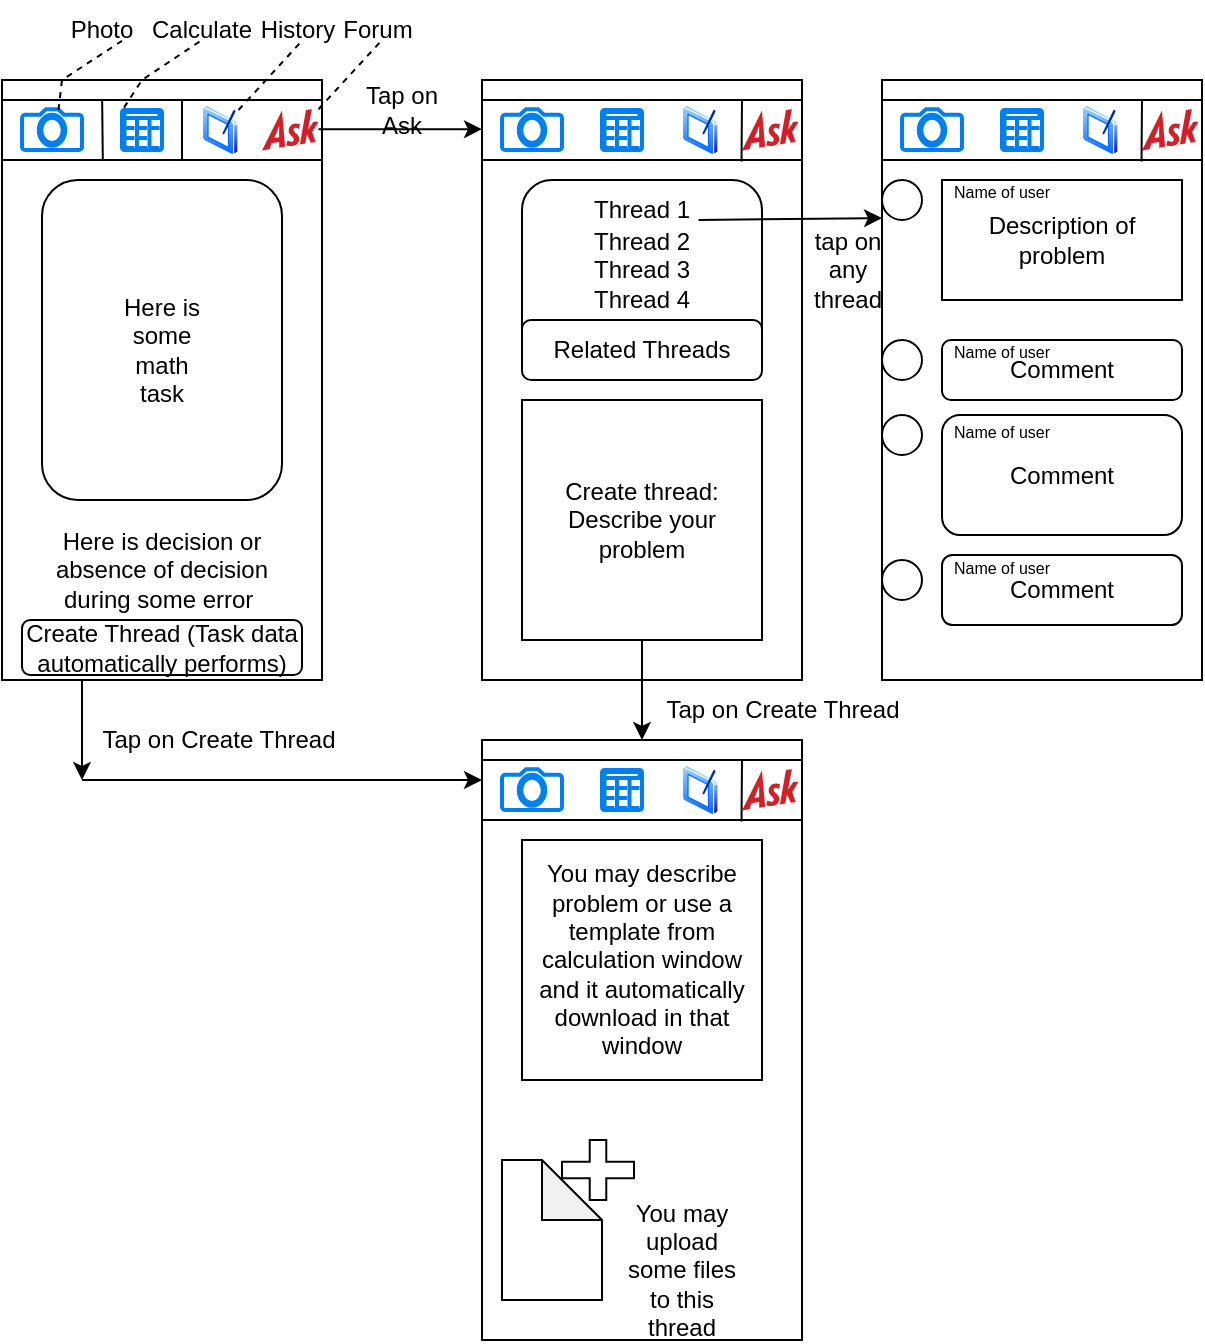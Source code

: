<mxfile version="24.7.17">
  <diagram name="Страница — 1" id="tjIu5t6TdpHribFpxDU0">
    <mxGraphModel dx="1060" dy="692" grid="1" gridSize="10" guides="1" tooltips="1" connect="1" arrows="1" fold="1" page="1" pageScale="1" pageWidth="827" pageHeight="1169" math="0" shadow="0">
      <root>
        <mxCell id="0" />
        <mxCell id="1" parent="0" />
        <mxCell id="KLZ8-DqQsXrFt5q9Ng0V-1" value="" style="rounded=0;whiteSpace=wrap;html=1;" vertex="1" parent="1">
          <mxGeometry x="80" y="70" width="160" height="300" as="geometry" />
        </mxCell>
        <mxCell id="KLZ8-DqQsXrFt5q9Ng0V-2" value="" style="rounded=1;whiteSpace=wrap;html=1;" vertex="1" parent="1">
          <mxGeometry x="100" y="120" width="120" height="160" as="geometry" />
        </mxCell>
        <mxCell id="KLZ8-DqQsXrFt5q9Ng0V-3" value="" style="rounded=0;whiteSpace=wrap;html=1;" vertex="1" parent="1">
          <mxGeometry x="80" y="80" width="160" height="30" as="geometry" />
        </mxCell>
        <mxCell id="KLZ8-DqQsXrFt5q9Ng0V-4" value="" style="html=1;verticalLabelPosition=bottom;align=center;labelBackgroundColor=#ffffff;verticalAlign=top;strokeWidth=2;strokeColor=#0080F0;shadow=0;dashed=0;shape=mxgraph.ios7.icons.camera;" vertex="1" parent="1">
          <mxGeometry x="90" y="84.6" width="30" height="20.4" as="geometry" />
        </mxCell>
        <mxCell id="KLZ8-DqQsXrFt5q9Ng0V-5" value="" style="html=1;verticalLabelPosition=bottom;align=center;labelBackgroundColor=#ffffff;verticalAlign=top;strokeWidth=2;strokeColor=#0080F0;shadow=0;dashed=0;shape=mxgraph.ios7.icons.calculator;" vertex="1" parent="1">
          <mxGeometry x="140" y="85" width="20" height="20" as="geometry" />
        </mxCell>
        <mxCell id="KLZ8-DqQsXrFt5q9Ng0V-7" value="" style="image;aspect=fixed;perimeter=ellipsePerimeter;html=1;align=center;shadow=0;dashed=0;spacingTop=3;image=img/lib/active_directory/tablet_pc.svg;" vertex="1" parent="1">
          <mxGeometry x="180" y="82.5" width="18.25" height="25" as="geometry" />
        </mxCell>
        <mxCell id="KLZ8-DqQsXrFt5q9Ng0V-8" value="" style="dashed=0;outlineConnect=0;html=1;align=center;labelPosition=center;verticalLabelPosition=bottom;verticalAlign=top;shape=mxgraph.weblogos.ask;fillColor=#D22028;strokeColor=none" vertex="1" parent="1">
          <mxGeometry x="210" y="84.6" width="28.25" height="20.6" as="geometry" />
        </mxCell>
        <mxCell id="KLZ8-DqQsXrFt5q9Ng0V-9" value="Here is some&lt;div&gt;math&lt;/div&gt;&lt;div&gt;task&lt;/div&gt;" style="text;html=1;align=center;verticalAlign=middle;whiteSpace=wrap;rounded=0;" vertex="1" parent="1">
          <mxGeometry x="130" y="150" width="60" height="110" as="geometry" />
        </mxCell>
        <mxCell id="KLZ8-DqQsXrFt5q9Ng0V-10" value="Here is decision or absence of decision during some error&amp;nbsp;" style="text;html=1;align=center;verticalAlign=middle;whiteSpace=wrap;rounded=0;" vertex="1" parent="1">
          <mxGeometry x="100" y="290" width="120" height="50" as="geometry" />
        </mxCell>
        <mxCell id="KLZ8-DqQsXrFt5q9Ng0V-13" value="" style="endArrow=none;dashed=1;html=1;rounded=0;" edge="1" parent="1">
          <mxGeometry width="50" height="50" relative="1" as="geometry">
            <mxPoint x="238.25" y="84.6" as="sourcePoint" />
            <mxPoint x="270" y="50" as="targetPoint" />
          </mxGeometry>
        </mxCell>
        <mxCell id="KLZ8-DqQsXrFt5q9Ng0V-14" value="" style="endArrow=none;dashed=1;html=1;rounded=0;" edge="1" parent="1">
          <mxGeometry width="50" height="50" relative="1" as="geometry">
            <mxPoint x="198.25" y="85" as="sourcePoint" />
            <mxPoint x="230" y="50.4" as="targetPoint" />
          </mxGeometry>
        </mxCell>
        <mxCell id="KLZ8-DqQsXrFt5q9Ng0V-15" value="" style="endArrow=none;dashed=1;html=1;rounded=0;exitX=0.051;exitY=-0.059;exitDx=0;exitDy=0;exitPerimeter=0;" edge="1" parent="1" source="KLZ8-DqQsXrFt5q9Ng0V-5">
          <mxGeometry width="50" height="50" relative="1" as="geometry">
            <mxPoint x="158.25" y="84.6" as="sourcePoint" />
            <mxPoint x="180" y="50" as="targetPoint" />
            <Array as="points">
              <mxPoint x="150" y="70" />
            </Array>
          </mxGeometry>
        </mxCell>
        <mxCell id="KLZ8-DqQsXrFt5q9Ng0V-17" value="" style="endArrow=none;dashed=1;html=1;rounded=0;" edge="1" parent="1">
          <mxGeometry width="50" height="50" relative="1" as="geometry">
            <mxPoint x="108.25" y="85" as="sourcePoint" />
            <mxPoint x="140" y="50.4" as="targetPoint" />
            <Array as="points">
              <mxPoint x="110" y="70" />
            </Array>
          </mxGeometry>
        </mxCell>
        <mxCell id="KLZ8-DqQsXrFt5q9Ng0V-18" value="Photo" style="text;html=1;align=center;verticalAlign=middle;whiteSpace=wrap;rounded=0;" vertex="1" parent="1">
          <mxGeometry x="100" y="30" width="60" height="30" as="geometry" />
        </mxCell>
        <mxCell id="KLZ8-DqQsXrFt5q9Ng0V-19" value="Calculate" style="text;html=1;align=center;verticalAlign=middle;whiteSpace=wrap;rounded=0;" vertex="1" parent="1">
          <mxGeometry x="150" y="30" width="60" height="30" as="geometry" />
        </mxCell>
        <mxCell id="KLZ8-DqQsXrFt5q9Ng0V-21" value="History" style="text;html=1;align=center;verticalAlign=middle;whiteSpace=wrap;rounded=0;" vertex="1" parent="1">
          <mxGeometry x="198.25" y="30" width="60" height="30" as="geometry" />
        </mxCell>
        <mxCell id="KLZ8-DqQsXrFt5q9Ng0V-22" value="Forum" style="text;html=1;align=center;verticalAlign=middle;whiteSpace=wrap;rounded=0;" vertex="1" parent="1">
          <mxGeometry x="238.25" y="30" width="60" height="30" as="geometry" />
        </mxCell>
        <mxCell id="KLZ8-DqQsXrFt5q9Ng0V-25" value="" style="endArrow=classic;html=1;rounded=0;" edge="1" parent="1">
          <mxGeometry width="50" height="50" relative="1" as="geometry">
            <mxPoint x="238.25" y="94.6" as="sourcePoint" />
            <mxPoint x="320" y="94.6" as="targetPoint" />
          </mxGeometry>
        </mxCell>
        <mxCell id="KLZ8-DqQsXrFt5q9Ng0V-26" value="" style="rounded=0;whiteSpace=wrap;html=1;" vertex="1" parent="1">
          <mxGeometry x="320" y="70" width="160" height="300" as="geometry" />
        </mxCell>
        <mxCell id="KLZ8-DqQsXrFt5q9Ng0V-27" value="" style="rounded=1;whiteSpace=wrap;html=1;" vertex="1" parent="1">
          <mxGeometry x="340" y="120" width="120" height="100" as="geometry" />
        </mxCell>
        <mxCell id="KLZ8-DqQsXrFt5q9Ng0V-28" value="" style="rounded=0;whiteSpace=wrap;html=1;" vertex="1" parent="1">
          <mxGeometry x="320" y="80" width="160" height="30" as="geometry" />
        </mxCell>
        <mxCell id="KLZ8-DqQsXrFt5q9Ng0V-29" value="" style="html=1;verticalLabelPosition=bottom;align=center;labelBackgroundColor=#ffffff;verticalAlign=top;strokeWidth=2;strokeColor=#0080F0;shadow=0;dashed=0;shape=mxgraph.ios7.icons.camera;" vertex="1" parent="1">
          <mxGeometry x="330" y="84.6" width="30" height="20.4" as="geometry" />
        </mxCell>
        <mxCell id="KLZ8-DqQsXrFt5q9Ng0V-30" value="" style="html=1;verticalLabelPosition=bottom;align=center;labelBackgroundColor=#ffffff;verticalAlign=top;strokeWidth=2;strokeColor=#0080F0;shadow=0;dashed=0;shape=mxgraph.ios7.icons.calculator;" vertex="1" parent="1">
          <mxGeometry x="380" y="85" width="20" height="20" as="geometry" />
        </mxCell>
        <mxCell id="KLZ8-DqQsXrFt5q9Ng0V-31" value="" style="image;aspect=fixed;perimeter=ellipsePerimeter;html=1;align=center;shadow=0;dashed=0;spacingTop=3;image=img/lib/active_directory/tablet_pc.svg;" vertex="1" parent="1">
          <mxGeometry x="420" y="82.5" width="18.25" height="25" as="geometry" />
        </mxCell>
        <mxCell id="KLZ8-DqQsXrFt5q9Ng0V-32" value="" style="dashed=0;outlineConnect=0;html=1;align=center;labelPosition=center;verticalLabelPosition=bottom;verticalAlign=top;shape=mxgraph.weblogos.ask;fillColor=#D22028;strokeColor=none" vertex="1" parent="1">
          <mxGeometry x="450" y="84.6" width="28.25" height="20.6" as="geometry" />
        </mxCell>
        <mxCell id="KLZ8-DqQsXrFt5q9Ng0V-33" value="Thread 1" style="text;html=1;align=center;verticalAlign=middle;whiteSpace=wrap;rounded=0;" vertex="1" parent="1">
          <mxGeometry x="370" y="120" width="60" height="30" as="geometry" />
        </mxCell>
        <mxCell id="KLZ8-DqQsXrFt5q9Ng0V-36" value="Thread 2&lt;div&gt;Thread 3&lt;/div&gt;&lt;div&gt;Thread 4&lt;/div&gt;" style="text;html=1;align=center;verticalAlign=middle;whiteSpace=wrap;rounded=0;" vertex="1" parent="1">
          <mxGeometry x="370" y="150" width="60" height="30" as="geometry" />
        </mxCell>
        <mxCell id="KLZ8-DqQsXrFt5q9Ng0V-37" value="Related Threads" style="rounded=1;whiteSpace=wrap;html=1;" vertex="1" parent="1">
          <mxGeometry x="340" y="190" width="120" height="30" as="geometry" />
        </mxCell>
        <mxCell id="KLZ8-DqQsXrFt5q9Ng0V-38" value="Create thread:&lt;div&gt;Describe your problem&lt;/div&gt;" style="rounded=0;whiteSpace=wrap;html=1;" vertex="1" parent="1">
          <mxGeometry x="340" y="230" width="120" height="120" as="geometry" />
        </mxCell>
        <mxCell id="KLZ8-DqQsXrFt5q9Ng0V-39" value="Tap on Ask" style="text;html=1;align=center;verticalAlign=middle;whiteSpace=wrap;rounded=0;" vertex="1" parent="1">
          <mxGeometry x="250" y="70" width="60" height="30" as="geometry" />
        </mxCell>
        <mxCell id="KLZ8-DqQsXrFt5q9Ng0V-41" value="" style="endArrow=none;html=1;rounded=0;entryX=0.313;entryY=0.014;entryDx=0;entryDy=0;entryPerimeter=0;exitX=0.315;exitY=0.998;exitDx=0;exitDy=0;exitPerimeter=0;" edge="1" parent="1" source="KLZ8-DqQsXrFt5q9Ng0V-3" target="KLZ8-DqQsXrFt5q9Ng0V-3">
          <mxGeometry width="50" height="50" relative="1" as="geometry">
            <mxPoint x="180" y="180" as="sourcePoint" />
            <mxPoint x="230" y="130" as="targetPoint" />
          </mxGeometry>
        </mxCell>
        <mxCell id="KLZ8-DqQsXrFt5q9Ng0V-42" value="" style="endArrow=none;html=1;rounded=0;entryX=0.313;entryY=0.014;entryDx=0;entryDy=0;entryPerimeter=0;exitX=0.315;exitY=0.998;exitDx=0;exitDy=0;exitPerimeter=0;" edge="1" parent="1">
          <mxGeometry width="50" height="50" relative="1" as="geometry">
            <mxPoint x="170" y="110" as="sourcePoint" />
            <mxPoint x="170" y="80" as="targetPoint" />
          </mxGeometry>
        </mxCell>
        <mxCell id="KLZ8-DqQsXrFt5q9Ng0V-47" value="" style="endArrow=none;html=1;rounded=0;exitX=0.811;exitY=1.025;exitDx=0;exitDy=0;exitPerimeter=0;" edge="1" parent="1" source="KLZ8-DqQsXrFt5q9Ng0V-28">
          <mxGeometry width="50" height="50" relative="1" as="geometry">
            <mxPoint x="420" y="140" as="sourcePoint" />
            <mxPoint x="450" y="80" as="targetPoint" />
          </mxGeometry>
        </mxCell>
        <mxCell id="KLZ8-DqQsXrFt5q9Ng0V-48" value="" style="endArrow=classic;html=1;rounded=0;entryX=0;entryY=0.23;entryDx=0;entryDy=0;entryPerimeter=0;" edge="1" parent="1" target="KLZ8-DqQsXrFt5q9Ng0V-57">
          <mxGeometry width="50" height="50" relative="1" as="geometry">
            <mxPoint x="428.25" y="140" as="sourcePoint" />
            <mxPoint x="478.25" y="90" as="targetPoint" />
          </mxGeometry>
        </mxCell>
        <mxCell id="KLZ8-DqQsXrFt5q9Ng0V-57" value="" style="rounded=0;whiteSpace=wrap;html=1;" vertex="1" parent="1">
          <mxGeometry x="520" y="70" width="160" height="300" as="geometry" />
        </mxCell>
        <mxCell id="KLZ8-DqQsXrFt5q9Ng0V-59" value="" style="rounded=0;whiteSpace=wrap;html=1;" vertex="1" parent="1">
          <mxGeometry x="520" y="80" width="160" height="30" as="geometry" />
        </mxCell>
        <mxCell id="KLZ8-DqQsXrFt5q9Ng0V-60" value="" style="html=1;verticalLabelPosition=bottom;align=center;labelBackgroundColor=#ffffff;verticalAlign=top;strokeWidth=2;strokeColor=#0080F0;shadow=0;dashed=0;shape=mxgraph.ios7.icons.camera;" vertex="1" parent="1">
          <mxGeometry x="530" y="84.6" width="30" height="20.4" as="geometry" />
        </mxCell>
        <mxCell id="KLZ8-DqQsXrFt5q9Ng0V-61" value="" style="html=1;verticalLabelPosition=bottom;align=center;labelBackgroundColor=#ffffff;verticalAlign=top;strokeWidth=2;strokeColor=#0080F0;shadow=0;dashed=0;shape=mxgraph.ios7.icons.calculator;" vertex="1" parent="1">
          <mxGeometry x="580" y="85" width="20" height="20" as="geometry" />
        </mxCell>
        <mxCell id="KLZ8-DqQsXrFt5q9Ng0V-62" value="" style="image;aspect=fixed;perimeter=ellipsePerimeter;html=1;align=center;shadow=0;dashed=0;spacingTop=3;image=img/lib/active_directory/tablet_pc.svg;" vertex="1" parent="1">
          <mxGeometry x="620" y="82.5" width="18.25" height="25" as="geometry" />
        </mxCell>
        <mxCell id="KLZ8-DqQsXrFt5q9Ng0V-63" value="" style="dashed=0;outlineConnect=0;html=1;align=center;labelPosition=center;verticalLabelPosition=bottom;verticalAlign=top;shape=mxgraph.weblogos.ask;fillColor=#D22028;strokeColor=none" vertex="1" parent="1">
          <mxGeometry x="650" y="84.6" width="28.25" height="20.6" as="geometry" />
        </mxCell>
        <mxCell id="KLZ8-DqQsXrFt5q9Ng0V-68" value="" style="endArrow=none;html=1;rounded=0;exitX=0.811;exitY=1.025;exitDx=0;exitDy=0;exitPerimeter=0;" edge="1" parent="1" source="KLZ8-DqQsXrFt5q9Ng0V-59">
          <mxGeometry width="50" height="50" relative="1" as="geometry">
            <mxPoint x="620" y="140" as="sourcePoint" />
            <mxPoint x="650" y="80" as="targetPoint" />
          </mxGeometry>
        </mxCell>
        <mxCell id="KLZ8-DqQsXrFt5q9Ng0V-71" value="Description of problem" style="rounded=0;whiteSpace=wrap;html=1;" vertex="1" parent="1">
          <mxGeometry x="550" y="120" width="120" height="60" as="geometry" />
        </mxCell>
        <mxCell id="KLZ8-DqQsXrFt5q9Ng0V-73" value="Comment" style="rounded=1;whiteSpace=wrap;html=1;" vertex="1" parent="1">
          <mxGeometry x="550" y="200" width="120" height="30" as="geometry" />
        </mxCell>
        <mxCell id="KLZ8-DqQsXrFt5q9Ng0V-74" value="Comment" style="rounded=1;whiteSpace=wrap;html=1;" vertex="1" parent="1">
          <mxGeometry x="550" y="237.5" width="120" height="60" as="geometry" />
        </mxCell>
        <mxCell id="KLZ8-DqQsXrFt5q9Ng0V-75" value="Comment" style="rounded=1;whiteSpace=wrap;html=1;" vertex="1" parent="1">
          <mxGeometry x="550" y="307.5" width="120" height="35" as="geometry" />
        </mxCell>
        <mxCell id="KLZ8-DqQsXrFt5q9Ng0V-76" value="&lt;span style=&quot;font-size: 8px;&quot;&gt;Name of user&lt;/span&gt;" style="text;html=1;align=center;verticalAlign=middle;whiteSpace=wrap;rounded=0;" vertex="1" parent="1">
          <mxGeometry x="550" y="110" width="60" height="30" as="geometry" />
        </mxCell>
        <mxCell id="KLZ8-DqQsXrFt5q9Ng0V-77" value="&lt;span style=&quot;font-size: 8px;&quot;&gt;Name of user&lt;/span&gt;" style="text;html=1;align=center;verticalAlign=middle;whiteSpace=wrap;rounded=0;" vertex="1" parent="1">
          <mxGeometry x="550" y="190" width="60" height="30" as="geometry" />
        </mxCell>
        <mxCell id="KLZ8-DqQsXrFt5q9Ng0V-79" value="" style="ellipse;whiteSpace=wrap;html=1;aspect=fixed;" vertex="1" parent="1">
          <mxGeometry x="520" y="120" width="20" height="20" as="geometry" />
        </mxCell>
        <mxCell id="KLZ8-DqQsXrFt5q9Ng0V-80" value="" style="ellipse;whiteSpace=wrap;html=1;aspect=fixed;" vertex="1" parent="1">
          <mxGeometry x="520" y="200" width="20" height="20" as="geometry" />
        </mxCell>
        <mxCell id="KLZ8-DqQsXrFt5q9Ng0V-81" value="" style="ellipse;whiteSpace=wrap;html=1;aspect=fixed;" vertex="1" parent="1">
          <mxGeometry x="520" y="237.5" width="20" height="20" as="geometry" />
        </mxCell>
        <mxCell id="KLZ8-DqQsXrFt5q9Ng0V-82" value="" style="ellipse;whiteSpace=wrap;html=1;aspect=fixed;" vertex="1" parent="1">
          <mxGeometry x="520" y="310" width="20" height="20" as="geometry" />
        </mxCell>
        <mxCell id="KLZ8-DqQsXrFt5q9Ng0V-83" value="&lt;span style=&quot;font-size: 8px;&quot;&gt;Name of user&lt;/span&gt;" style="text;html=1;align=center;verticalAlign=middle;whiteSpace=wrap;rounded=0;" vertex="1" parent="1">
          <mxGeometry x="550" y="230" width="60" height="30" as="geometry" />
        </mxCell>
        <mxCell id="KLZ8-DqQsXrFt5q9Ng0V-84" value="&lt;span style=&quot;font-size: 8px;&quot;&gt;Name of user&lt;/span&gt;" style="text;html=1;align=center;verticalAlign=middle;whiteSpace=wrap;rounded=0;" vertex="1" parent="1">
          <mxGeometry x="550" y="297.5" width="60" height="30" as="geometry" />
        </mxCell>
        <mxCell id="KLZ8-DqQsXrFt5q9Ng0V-86" value="tap on any thread" style="text;html=1;align=center;verticalAlign=middle;whiteSpace=wrap;rounded=0;" vertex="1" parent="1">
          <mxGeometry x="478.25" y="150" width="50" height="30" as="geometry" />
        </mxCell>
        <mxCell id="KLZ8-DqQsXrFt5q9Ng0V-90" value="" style="endArrow=classic;html=1;rounded=0;exitX=0.25;exitY=1;exitDx=0;exitDy=0;" edge="1" parent="1" source="KLZ8-DqQsXrFt5q9Ng0V-1">
          <mxGeometry width="50" height="50" relative="1" as="geometry">
            <mxPoint x="360" y="270" as="sourcePoint" />
            <mxPoint x="120" y="420" as="targetPoint" />
          </mxGeometry>
        </mxCell>
        <mxCell id="KLZ8-DqQsXrFt5q9Ng0V-92" value="Create Thread (Task data automatically performs)" style="rounded=1;whiteSpace=wrap;html=1;" vertex="1" parent="1">
          <mxGeometry x="90" y="340" width="140" height="27.5" as="geometry" />
        </mxCell>
        <mxCell id="KLZ8-DqQsXrFt5q9Ng0V-93" value="" style="endArrow=classic;html=1;rounded=0;" edge="1" parent="1">
          <mxGeometry width="50" height="50" relative="1" as="geometry">
            <mxPoint x="120" y="420" as="sourcePoint" />
            <mxPoint x="320" y="420" as="targetPoint" />
          </mxGeometry>
        </mxCell>
        <mxCell id="KLZ8-DqQsXrFt5q9Ng0V-94" value="" style="rounded=0;whiteSpace=wrap;html=1;" vertex="1" parent="1">
          <mxGeometry x="320" y="400" width="160" height="300" as="geometry" />
        </mxCell>
        <mxCell id="KLZ8-DqQsXrFt5q9Ng0V-96" value="" style="rounded=0;whiteSpace=wrap;html=1;" vertex="1" parent="1">
          <mxGeometry x="320" y="410" width="160" height="30" as="geometry" />
        </mxCell>
        <mxCell id="KLZ8-DqQsXrFt5q9Ng0V-97" value="" style="html=1;verticalLabelPosition=bottom;align=center;labelBackgroundColor=#ffffff;verticalAlign=top;strokeWidth=2;strokeColor=#0080F0;shadow=0;dashed=0;shape=mxgraph.ios7.icons.camera;" vertex="1" parent="1">
          <mxGeometry x="330" y="414.6" width="30" height="20.4" as="geometry" />
        </mxCell>
        <mxCell id="KLZ8-DqQsXrFt5q9Ng0V-98" value="" style="html=1;verticalLabelPosition=bottom;align=center;labelBackgroundColor=#ffffff;verticalAlign=top;strokeWidth=2;strokeColor=#0080F0;shadow=0;dashed=0;shape=mxgraph.ios7.icons.calculator;" vertex="1" parent="1">
          <mxGeometry x="380" y="415" width="20" height="20" as="geometry" />
        </mxCell>
        <mxCell id="KLZ8-DqQsXrFt5q9Ng0V-99" value="" style="image;aspect=fixed;perimeter=ellipsePerimeter;html=1;align=center;shadow=0;dashed=0;spacingTop=3;image=img/lib/active_directory/tablet_pc.svg;" vertex="1" parent="1">
          <mxGeometry x="420" y="412.5" width="18.25" height="25" as="geometry" />
        </mxCell>
        <mxCell id="KLZ8-DqQsXrFt5q9Ng0V-100" value="" style="dashed=0;outlineConnect=0;html=1;align=center;labelPosition=center;verticalLabelPosition=bottom;verticalAlign=top;shape=mxgraph.weblogos.ask;fillColor=#D22028;strokeColor=none" vertex="1" parent="1">
          <mxGeometry x="450" y="414.6" width="28.25" height="20.6" as="geometry" />
        </mxCell>
        <mxCell id="KLZ8-DqQsXrFt5q9Ng0V-105" value="" style="endArrow=none;html=1;rounded=0;exitX=0.811;exitY=1.025;exitDx=0;exitDy=0;exitPerimeter=0;" edge="1" parent="1" source="KLZ8-DqQsXrFt5q9Ng0V-96">
          <mxGeometry width="50" height="50" relative="1" as="geometry">
            <mxPoint x="420" y="470" as="sourcePoint" />
            <mxPoint x="450" y="410" as="targetPoint" />
          </mxGeometry>
        </mxCell>
        <mxCell id="KLZ8-DqQsXrFt5q9Ng0V-106" value="Tap on Create Thread" style="text;html=1;align=center;verticalAlign=middle;resizable=0;points=[];autosize=1;strokeColor=none;fillColor=none;" vertex="1" parent="1">
          <mxGeometry x="118.25" y="385" width="140" height="30" as="geometry" />
        </mxCell>
        <mxCell id="KLZ8-DqQsXrFt5q9Ng0V-108" value="" style="endArrow=classic;html=1;rounded=0;exitX=0.5;exitY=1;exitDx=0;exitDy=0;entryX=0.5;entryY=0;entryDx=0;entryDy=0;" edge="1" parent="1" source="KLZ8-DqQsXrFt5q9Ng0V-38" target="KLZ8-DqQsXrFt5q9Ng0V-94">
          <mxGeometry width="50" height="50" relative="1" as="geometry">
            <mxPoint x="360" y="440" as="sourcePoint" />
            <mxPoint x="410" y="390" as="targetPoint" />
          </mxGeometry>
        </mxCell>
        <mxCell id="KLZ8-DqQsXrFt5q9Ng0V-109" value="You may describe problem or use a template from calculation window and it automatically download in that window" style="rounded=0;whiteSpace=wrap;html=1;" vertex="1" parent="1">
          <mxGeometry x="340" y="450" width="120" height="120" as="geometry" />
        </mxCell>
        <mxCell id="KLZ8-DqQsXrFt5q9Ng0V-110" value="" style="shape=note;whiteSpace=wrap;html=1;backgroundOutline=1;darkOpacity=0.05;" vertex="1" parent="1">
          <mxGeometry x="330" y="610" width="50" height="70" as="geometry" />
        </mxCell>
        <mxCell id="KLZ8-DqQsXrFt5q9Ng0V-111" value="" style="shape=cross;whiteSpace=wrap;html=1;size=0.276;" vertex="1" parent="1">
          <mxGeometry x="360" y="600" width="36" height="30" as="geometry" />
        </mxCell>
        <mxCell id="KLZ8-DqQsXrFt5q9Ng0V-113" value="You may upload some files to this thread" style="text;html=1;align=center;verticalAlign=middle;whiteSpace=wrap;rounded=0;" vertex="1" parent="1">
          <mxGeometry x="390" y="650" width="60" height="30" as="geometry" />
        </mxCell>
        <mxCell id="KLZ8-DqQsXrFt5q9Ng0V-114" value="Tap on Create Thread" style="text;html=1;align=center;verticalAlign=middle;resizable=0;points=[];autosize=1;strokeColor=none;fillColor=none;" vertex="1" parent="1">
          <mxGeometry x="400" y="370" width="140" height="30" as="geometry" />
        </mxCell>
      </root>
    </mxGraphModel>
  </diagram>
</mxfile>
